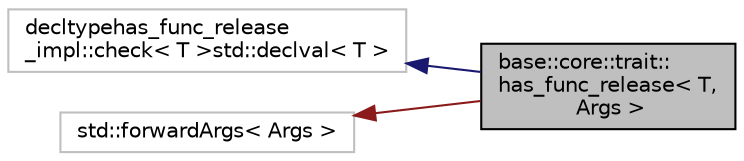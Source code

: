digraph "base::core::trait::has_func_release&lt; T, Args &gt;"
{
 // LATEX_PDF_SIZE
  edge [fontname="Helvetica",fontsize="10",labelfontname="Helvetica",labelfontsize="10"];
  node [fontname="Helvetica",fontsize="10",shape=record];
  rankdir="LR";
  Node1 [label="base::core::trait::\lhas_func_release\< T,\l Args \>",height=0.2,width=0.4,color="black", fillcolor="grey75", style="filled", fontcolor="black",tooltip="メンバ関数を持っているか"];
  Node2 -> Node1 [dir="back",color="midnightblue",fontsize="10",style="solid",fontname="Helvetica"];
  Node2 [label="decltypehas_func_release\l_impl::check\< T \>std::declval\< T \>",height=0.2,width=0.4,color="grey75", fillcolor="white", style="filled",tooltip=" "];
  Node3 -> Node1 [dir="back",color="firebrick4",fontsize="10",style="solid",fontname="Helvetica"];
  Node3 [label="std::forwardArgs\< Args \>",height=0.2,width=0.4,color="grey75", fillcolor="white", style="filled",tooltip=" "];
}
